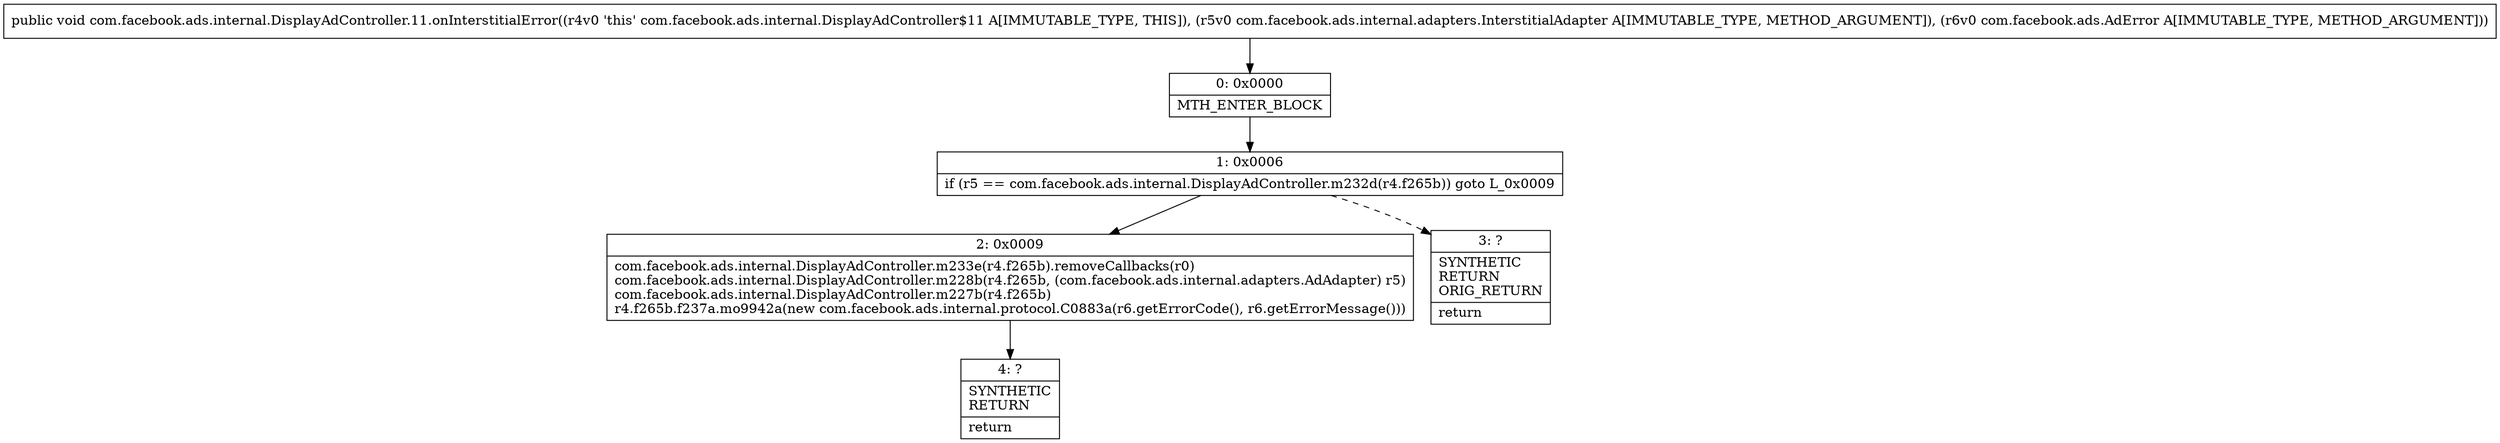 digraph "CFG forcom.facebook.ads.internal.DisplayAdController.11.onInterstitialError(Lcom\/facebook\/ads\/internal\/adapters\/InterstitialAdapter;Lcom\/facebook\/ads\/AdError;)V" {
Node_0 [shape=record,label="{0\:\ 0x0000|MTH_ENTER_BLOCK\l}"];
Node_1 [shape=record,label="{1\:\ 0x0006|if (r5 == com.facebook.ads.internal.DisplayAdController.m232d(r4.f265b)) goto L_0x0009\l}"];
Node_2 [shape=record,label="{2\:\ 0x0009|com.facebook.ads.internal.DisplayAdController.m233e(r4.f265b).removeCallbacks(r0)\lcom.facebook.ads.internal.DisplayAdController.m228b(r4.f265b, (com.facebook.ads.internal.adapters.AdAdapter) r5)\lcom.facebook.ads.internal.DisplayAdController.m227b(r4.f265b)\lr4.f265b.f237a.mo9942a(new com.facebook.ads.internal.protocol.C0883a(r6.getErrorCode(), r6.getErrorMessage()))\l}"];
Node_3 [shape=record,label="{3\:\ ?|SYNTHETIC\lRETURN\lORIG_RETURN\l|return\l}"];
Node_4 [shape=record,label="{4\:\ ?|SYNTHETIC\lRETURN\l|return\l}"];
MethodNode[shape=record,label="{public void com.facebook.ads.internal.DisplayAdController.11.onInterstitialError((r4v0 'this' com.facebook.ads.internal.DisplayAdController$11 A[IMMUTABLE_TYPE, THIS]), (r5v0 com.facebook.ads.internal.adapters.InterstitialAdapter A[IMMUTABLE_TYPE, METHOD_ARGUMENT]), (r6v0 com.facebook.ads.AdError A[IMMUTABLE_TYPE, METHOD_ARGUMENT])) }"];
MethodNode -> Node_0;
Node_0 -> Node_1;
Node_1 -> Node_2;
Node_1 -> Node_3[style=dashed];
Node_2 -> Node_4;
}

